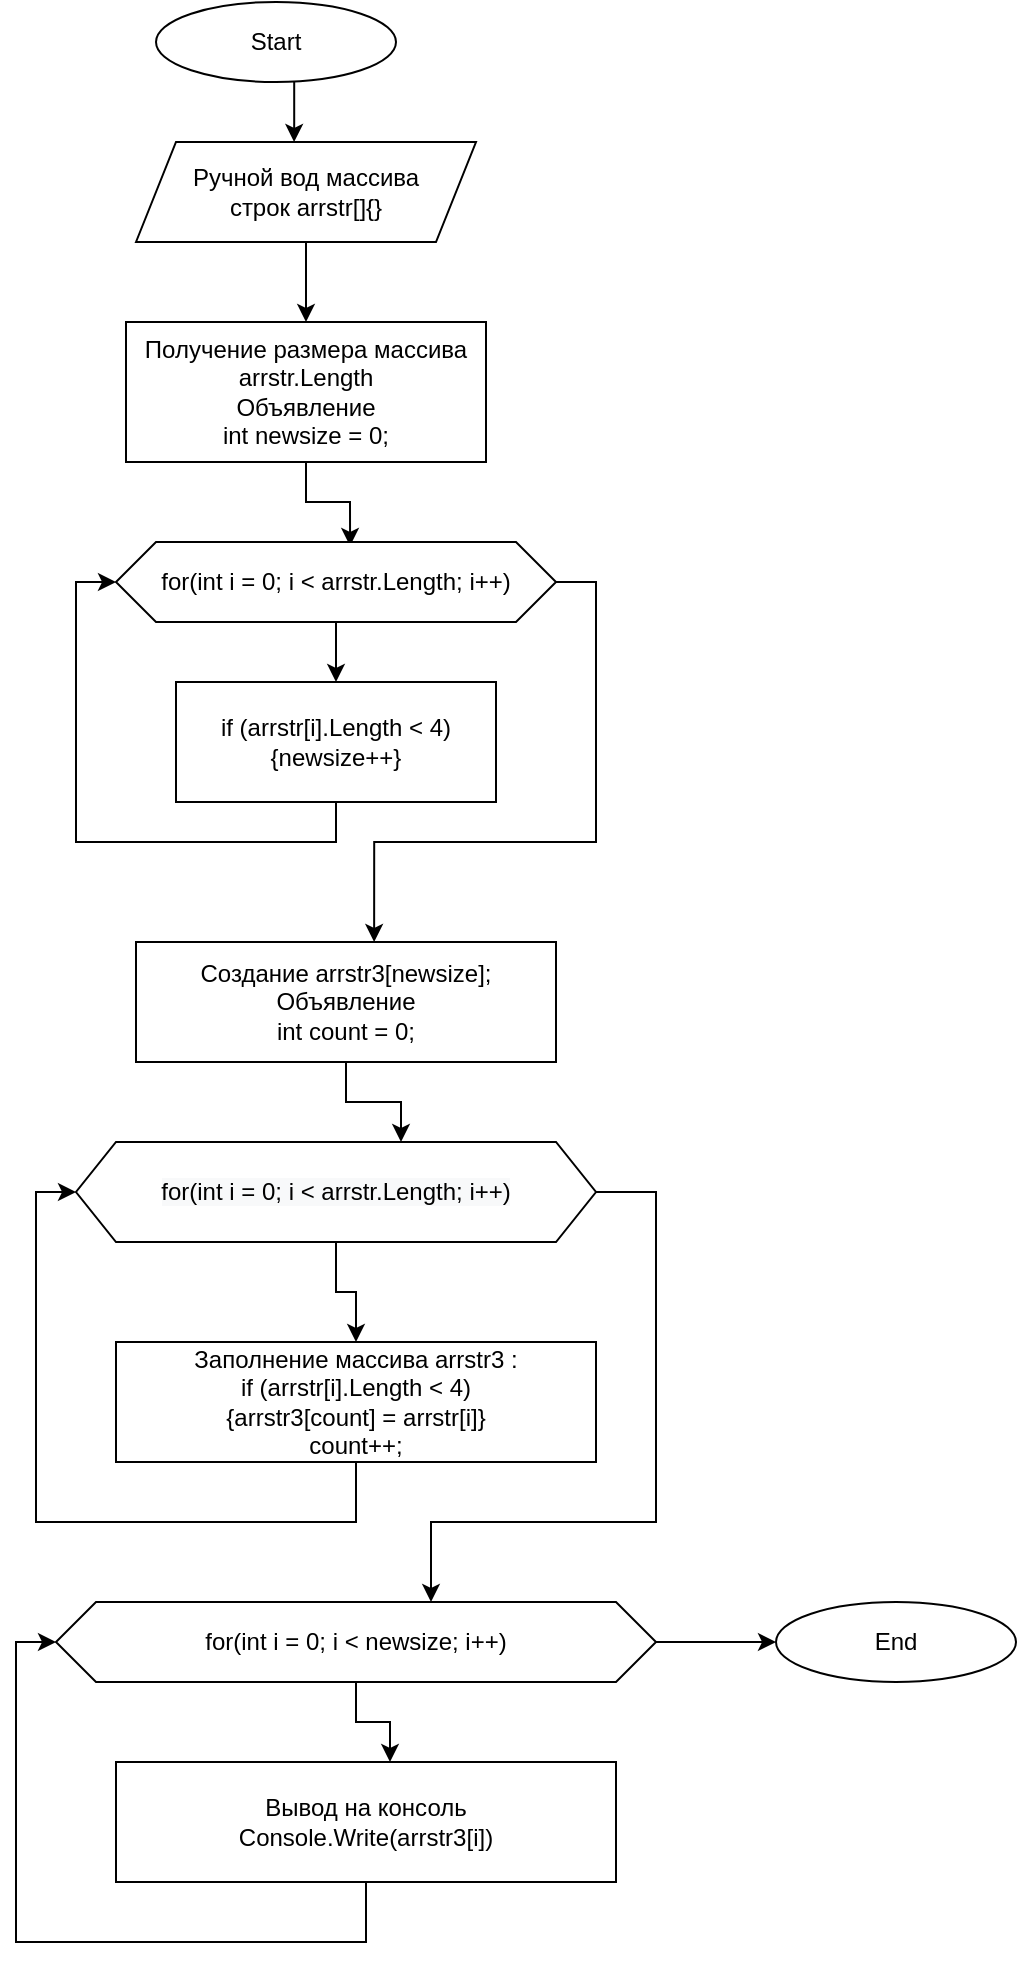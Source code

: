 <mxfile version="20.3.0" type="device"><diagram id="XR1dd2k2PqPkZwm5XY3k" name="Страница 1"><mxGraphModel dx="1342" dy="685" grid="1" gridSize="10" guides="1" tooltips="1" connect="1" arrows="1" fold="1" page="1" pageScale="1" pageWidth="827" pageHeight="1169" math="0" shadow="0"><root><mxCell id="0"/><mxCell id="1" parent="0"/><mxCell id="YJUAWZLBO1-dKd6dU3SO-21" style="edgeStyle=orthogonalEdgeStyle;rounded=0;orthogonalLoop=1;jettySize=auto;html=1;entryX=0.465;entryY=0;entryDx=0;entryDy=0;entryPerimeter=0;" edge="1" parent="1" source="Ba25FxPmjLDGB5OOMojG-1" target="Ba25FxPmjLDGB5OOMojG-2"><mxGeometry relative="1" as="geometry"><Array as="points"><mxPoint x="410" y="100"/></Array></mxGeometry></mxCell><mxCell id="Ba25FxPmjLDGB5OOMojG-1" value="Start" style="ellipse;whiteSpace=wrap;html=1;" parent="1" vertex="1"><mxGeometry x="340" y="40" width="120" height="40" as="geometry"/></mxCell><mxCell id="YJUAWZLBO1-dKd6dU3SO-25" style="edgeStyle=orthogonalEdgeStyle;rounded=0;orthogonalLoop=1;jettySize=auto;html=1;exitX=0.5;exitY=1;exitDx=0;exitDy=0;entryX=0.5;entryY=0;entryDx=0;entryDy=0;" edge="1" parent="1" source="Ba25FxPmjLDGB5OOMojG-2" target="YJUAWZLBO1-dKd6dU3SO-1"><mxGeometry relative="1" as="geometry"/></mxCell><mxCell id="Ba25FxPmjLDGB5OOMojG-2" value="Ручной вод массива&lt;br&gt;строк&amp;nbsp;arrstr[]{}" style="shape=parallelogram;perimeter=parallelogramPerimeter;whiteSpace=wrap;html=1;fixedSize=1;" parent="1" vertex="1"><mxGeometry x="330" y="110" width="170" height="50" as="geometry"/></mxCell><mxCell id="YJUAWZLBO1-dKd6dU3SO-29" style="edgeStyle=orthogonalEdgeStyle;rounded=0;orthogonalLoop=1;jettySize=auto;html=1;entryX=0.532;entryY=0.05;entryDx=0;entryDy=0;entryPerimeter=0;" edge="1" parent="1" source="YJUAWZLBO1-dKd6dU3SO-1" target="YJUAWZLBO1-dKd6dU3SO-2"><mxGeometry relative="1" as="geometry"/></mxCell><mxCell id="YJUAWZLBO1-dKd6dU3SO-1" value="Получение размера массива arrstr.Length&lt;br&gt;Объявление&lt;br&gt;int newsize = 0;" style="rounded=0;whiteSpace=wrap;html=1;" vertex="1" parent="1"><mxGeometry x="325" y="200" width="180" height="70" as="geometry"/></mxCell><mxCell id="YJUAWZLBO1-dKd6dU3SO-18" style="edgeStyle=orthogonalEdgeStyle;rounded=0;orthogonalLoop=1;jettySize=auto;html=1;exitX=1;exitY=0.5;exitDx=0;exitDy=0;entryX=0.567;entryY=0;entryDx=0;entryDy=0;entryPerimeter=0;" edge="1" parent="1" source="YJUAWZLBO1-dKd6dU3SO-2" target="YJUAWZLBO1-dKd6dU3SO-17"><mxGeometry relative="1" as="geometry"><mxPoint x="520" y="430" as="targetPoint"/><Array as="points"><mxPoint x="560" y="330"/><mxPoint x="560" y="460"/><mxPoint x="449" y="460"/></Array></mxGeometry></mxCell><mxCell id="YJUAWZLBO1-dKd6dU3SO-30" style="edgeStyle=orthogonalEdgeStyle;rounded=0;orthogonalLoop=1;jettySize=auto;html=1;entryX=0.5;entryY=0;entryDx=0;entryDy=0;" edge="1" parent="1" source="YJUAWZLBO1-dKd6dU3SO-2" target="YJUAWZLBO1-dKd6dU3SO-12"><mxGeometry relative="1" as="geometry"/></mxCell><mxCell id="YJUAWZLBO1-dKd6dU3SO-2" value="for(int i = 0; i &amp;lt; arrstr.Length; i++)" style="shape=hexagon;perimeter=hexagonPerimeter2;whiteSpace=wrap;html=1;fixedSize=1;" vertex="1" parent="1"><mxGeometry x="320" y="310" width="220" height="40" as="geometry"/></mxCell><mxCell id="YJUAWZLBO1-dKd6dU3SO-31" style="edgeStyle=orthogonalEdgeStyle;rounded=0;orthogonalLoop=1;jettySize=auto;html=1;entryX=0;entryY=0.5;entryDx=0;entryDy=0;" edge="1" parent="1" source="YJUAWZLBO1-dKd6dU3SO-12" target="YJUAWZLBO1-dKd6dU3SO-2"><mxGeometry relative="1" as="geometry"><Array as="points"><mxPoint x="430" y="460"/><mxPoint x="300" y="460"/><mxPoint x="300" y="330"/></Array></mxGeometry></mxCell><mxCell id="YJUAWZLBO1-dKd6dU3SO-12" value="if (arrstr[i].Length &amp;lt; 4)&lt;br&gt;{newsize++}" style="rounded=0;whiteSpace=wrap;html=1;" vertex="1" parent="1"><mxGeometry x="350" y="380" width="160" height="60" as="geometry"/></mxCell><mxCell id="YJUAWZLBO1-dKd6dU3SO-32" style="edgeStyle=orthogonalEdgeStyle;rounded=0;orthogonalLoop=1;jettySize=auto;html=1;entryX=0.625;entryY=0;entryDx=0;entryDy=0;" edge="1" parent="1" source="YJUAWZLBO1-dKd6dU3SO-17" target="YJUAWZLBO1-dKd6dU3SO-26"><mxGeometry relative="1" as="geometry"/></mxCell><mxCell id="YJUAWZLBO1-dKd6dU3SO-17" value="Создание arrstr3[newsize];&lt;br&gt;Объявление&lt;br&gt;int count = 0;" style="rounded=0;whiteSpace=wrap;html=1;" vertex="1" parent="1"><mxGeometry x="330" y="510" width="210" height="60" as="geometry"/></mxCell><mxCell id="YJUAWZLBO1-dKd6dU3SO-33" style="edgeStyle=orthogonalEdgeStyle;rounded=0;orthogonalLoop=1;jettySize=auto;html=1;" edge="1" parent="1" source="YJUAWZLBO1-dKd6dU3SO-26" target="YJUAWZLBO1-dKd6dU3SO-27"><mxGeometry relative="1" as="geometry"/></mxCell><mxCell id="YJUAWZLBO1-dKd6dU3SO-37" style="edgeStyle=orthogonalEdgeStyle;rounded=0;orthogonalLoop=1;jettySize=auto;html=1;entryX=0.625;entryY=0;entryDx=0;entryDy=0;" edge="1" parent="1" source="YJUAWZLBO1-dKd6dU3SO-26" target="YJUAWZLBO1-dKd6dU3SO-35"><mxGeometry relative="1" as="geometry"><Array as="points"><mxPoint x="590" y="635"/><mxPoint x="590" y="800"/><mxPoint x="478" y="800"/></Array></mxGeometry></mxCell><mxCell id="YJUAWZLBO1-dKd6dU3SO-26" value="&lt;span style=&quot;color: rgb(0, 0, 0); font-family: Helvetica; font-size: 12px; font-style: normal; font-variant-ligatures: normal; font-variant-caps: normal; font-weight: 400; letter-spacing: normal; orphans: 2; text-align: center; text-indent: 0px; text-transform: none; widows: 2; word-spacing: 0px; -webkit-text-stroke-width: 0px; background-color: rgb(248, 249, 250); text-decoration-thickness: initial; text-decoration-style: initial; text-decoration-color: initial; float: none; display: inline !important;&quot;&gt;for(int i = 0; i &amp;lt; arrstr.Length; i++)&lt;/span&gt;" style="shape=hexagon;perimeter=hexagonPerimeter2;whiteSpace=wrap;html=1;fixedSize=1;" vertex="1" parent="1"><mxGeometry x="300" y="610" width="260" height="50" as="geometry"/></mxCell><mxCell id="YJUAWZLBO1-dKd6dU3SO-34" style="edgeStyle=orthogonalEdgeStyle;rounded=0;orthogonalLoop=1;jettySize=auto;html=1;entryX=0;entryY=0.5;entryDx=0;entryDy=0;" edge="1" parent="1" source="YJUAWZLBO1-dKd6dU3SO-27" target="YJUAWZLBO1-dKd6dU3SO-26"><mxGeometry relative="1" as="geometry"><Array as="points"><mxPoint x="440" y="800"/><mxPoint x="280" y="800"/><mxPoint x="280" y="635"/></Array></mxGeometry></mxCell><mxCell id="YJUAWZLBO1-dKd6dU3SO-27" value="Заполнение массива arrstr3 :&lt;br&gt;if (arrstr[i].Length &amp;lt; 4)&lt;br&gt;{arrstr3[count] = arrstr[i]}&lt;br&gt;count++;" style="rounded=0;whiteSpace=wrap;html=1;" vertex="1" parent="1"><mxGeometry x="320" y="710" width="240" height="60" as="geometry"/></mxCell><mxCell id="YJUAWZLBO1-dKd6dU3SO-38" style="edgeStyle=orthogonalEdgeStyle;rounded=0;orthogonalLoop=1;jettySize=auto;html=1;entryX=0.548;entryY=0;entryDx=0;entryDy=0;entryPerimeter=0;" edge="1" parent="1" source="YJUAWZLBO1-dKd6dU3SO-35" target="YJUAWZLBO1-dKd6dU3SO-36"><mxGeometry relative="1" as="geometry"/></mxCell><mxCell id="YJUAWZLBO1-dKd6dU3SO-41" style="edgeStyle=orthogonalEdgeStyle;rounded=0;orthogonalLoop=1;jettySize=auto;html=1;exitX=1;exitY=0.5;exitDx=0;exitDy=0;entryX=0;entryY=0.5;entryDx=0;entryDy=0;" edge="1" parent="1" source="YJUAWZLBO1-dKd6dU3SO-35" target="YJUAWZLBO1-dKd6dU3SO-40"><mxGeometry relative="1" as="geometry"/></mxCell><mxCell id="YJUAWZLBO1-dKd6dU3SO-35" value="for(int i = 0; i &amp;lt; newsize; i++)" style="shape=hexagon;perimeter=hexagonPerimeter2;whiteSpace=wrap;html=1;fixedSize=1;" vertex="1" parent="1"><mxGeometry x="290" y="840" width="300" height="40" as="geometry"/></mxCell><mxCell id="YJUAWZLBO1-dKd6dU3SO-39" style="edgeStyle=orthogonalEdgeStyle;rounded=0;orthogonalLoop=1;jettySize=auto;html=1;entryX=0;entryY=0.5;entryDx=0;entryDy=0;" edge="1" parent="1" source="YJUAWZLBO1-dKd6dU3SO-36" target="YJUAWZLBO1-dKd6dU3SO-35"><mxGeometry relative="1" as="geometry"><Array as="points"><mxPoint x="445" y="1010"/><mxPoint x="270" y="1010"/><mxPoint x="270" y="860"/></Array></mxGeometry></mxCell><mxCell id="YJUAWZLBO1-dKd6dU3SO-36" value="Вывод на консоль&lt;br&gt;Console.Write(arrstr3[i])" style="rounded=0;whiteSpace=wrap;html=1;" vertex="1" parent="1"><mxGeometry x="320" y="920" width="250" height="60" as="geometry"/></mxCell><mxCell id="YJUAWZLBO1-dKd6dU3SO-40" value="End" style="ellipse;whiteSpace=wrap;html=1;" vertex="1" parent="1"><mxGeometry x="650" y="840" width="120" height="40" as="geometry"/></mxCell></root></mxGraphModel></diagram></mxfile>
